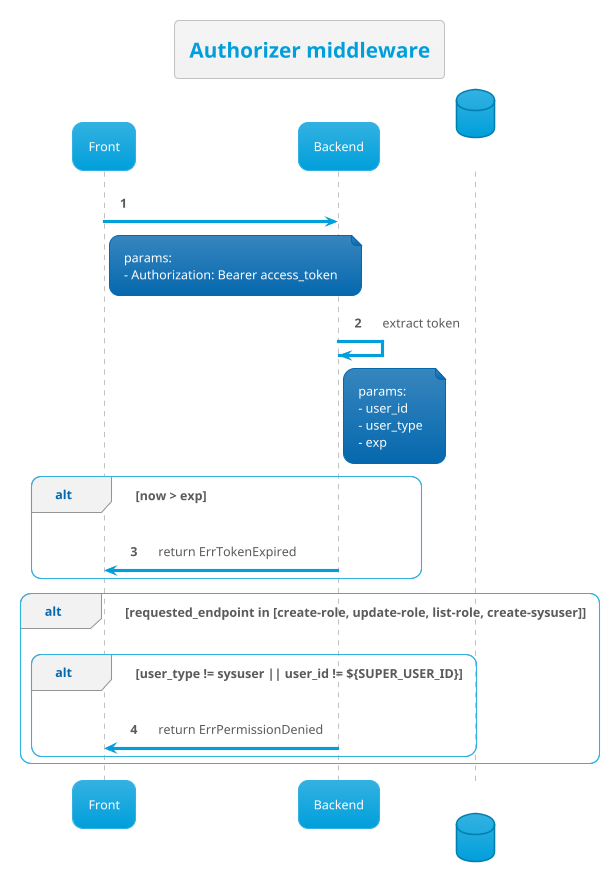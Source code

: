 @startuml
!theme bluegray

title Authorizer middleware
autonumber

participant "Front" as F
participant "Backend" as B
database "DB" as DB

F -> B:
    note right F
        params:
        - Authorization: Bearer access_token
    end note

B -> B: extract token
    note right B
        params:
        - user_id
        - user_type
        - exp
    end note

alt now > exp
    B -> F: return ErrTokenExpired
end

alt **requested_endpoint** in [create-role, update-role, list-role, create-sysuser]
    alt user_type != sysuser || user_id != ${SUPER_USER_ID}
        B -> F: return ErrPermissionDenied
    end
end
@enduml
